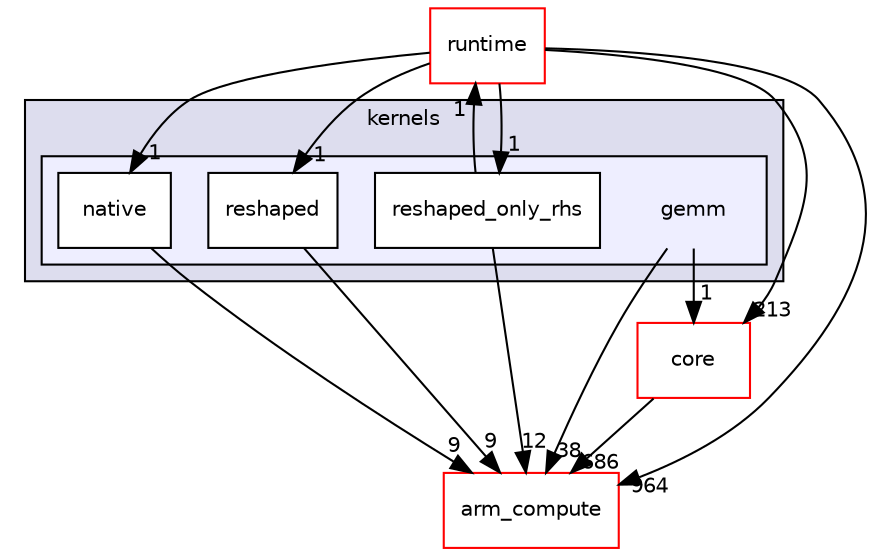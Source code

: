 digraph "src/gpu/cl/kernels/gemm" {
  compound=true
  node [ fontsize="10", fontname="Helvetica"];
  edge [ labelfontsize="10", labelfontname="Helvetica"];
  subgraph clusterdir_d31afe59158d6d6f352f20563e96492f {
    graph [ bgcolor="#ddddee", pencolor="black", label="kernels" fontname="Helvetica", fontsize="10", URL="dir_d31afe59158d6d6f352f20563e96492f.xhtml"]
  subgraph clusterdir_018e5f183895eab11e8c75deb74ae4bb {
    graph [ bgcolor="#eeeeff", pencolor="black", label="" URL="dir_018e5f183895eab11e8c75deb74ae4bb.xhtml"];
    dir_018e5f183895eab11e8c75deb74ae4bb [shape=plaintext label="gemm"];
  dir_8b93d571e43f0b90a570a7b1731747a1 [shape=box label="native" fillcolor="white" style="filled" URL="dir_8b93d571e43f0b90a570a7b1731747a1.xhtml"];
  dir_7e51e2191c59fe0f65a82062003fc36b [shape=box label="reshaped" fillcolor="white" style="filled" URL="dir_7e51e2191c59fe0f65a82062003fc36b.xhtml"];
  dir_c6955f08e50d4fff46ce30cbeba13c1d [shape=box label="reshaped_only_rhs" fillcolor="white" style="filled" URL="dir_c6955f08e50d4fff46ce30cbeba13c1d.xhtml"];
  }
  }
  dir_214608ef36d61442cb2b0c1c4e9a7def [shape=box label="arm_compute" fillcolor="white" style="filled" color="red" URL="dir_214608ef36d61442cb2b0c1c4e9a7def.xhtml"];
  dir_aebb8dcc11953d78e620bbef0b9e2183 [shape=box label="core" fillcolor="white" style="filled" color="red" URL="dir_aebb8dcc11953d78e620bbef0b9e2183.xhtml"];
  dir_bf9f26469d00835ba20ff8d80ee5a804 [shape=box label="runtime" fillcolor="white" style="filled" color="red" URL="dir_bf9f26469d00835ba20ff8d80ee5a804.xhtml"];
  dir_c6955f08e50d4fff46ce30cbeba13c1d->dir_214608ef36d61442cb2b0c1c4e9a7def [headlabel="12", labeldistance=1.5 headhref="dir_000520_000000.xhtml"];
  dir_c6955f08e50d4fff46ce30cbeba13c1d->dir_bf9f26469d00835ba20ff8d80ee5a804 [headlabel="1", labeldistance=1.5 headhref="dir_000520_000035.xhtml"];
  dir_8b93d571e43f0b90a570a7b1731747a1->dir_214608ef36d61442cb2b0c1c4e9a7def [headlabel="9", labeldistance=1.5 headhref="dir_000518_000000.xhtml"];
  dir_018e5f183895eab11e8c75deb74ae4bb->dir_214608ef36d61442cb2b0c1c4e9a7def [headlabel="38", labeldistance=1.5 headhref="dir_000517_000000.xhtml"];
  dir_018e5f183895eab11e8c75deb74ae4bb->dir_aebb8dcc11953d78e620bbef0b9e2183 [headlabel="1", labeldistance=1.5 headhref="dir_000517_000017.xhtml"];
  dir_aebb8dcc11953d78e620bbef0b9e2183->dir_214608ef36d61442cb2b0c1c4e9a7def [headlabel="686", labeldistance=1.5 headhref="dir_000017_000000.xhtml"];
  dir_bf9f26469d00835ba20ff8d80ee5a804->dir_214608ef36d61442cb2b0c1c4e9a7def [headlabel="964", labeldistance=1.5 headhref="dir_000035_000000.xhtml"];
  dir_bf9f26469d00835ba20ff8d80ee5a804->dir_7e51e2191c59fe0f65a82062003fc36b [headlabel="1", labeldistance=1.5 headhref="dir_000035_000519.xhtml"];
  dir_bf9f26469d00835ba20ff8d80ee5a804->dir_8b93d571e43f0b90a570a7b1731747a1 [headlabel="1", labeldistance=1.5 headhref="dir_000035_000518.xhtml"];
  dir_bf9f26469d00835ba20ff8d80ee5a804->dir_aebb8dcc11953d78e620bbef0b9e2183 [headlabel="213", labeldistance=1.5 headhref="dir_000035_000017.xhtml"];
  dir_bf9f26469d00835ba20ff8d80ee5a804->dir_c6955f08e50d4fff46ce30cbeba13c1d [headlabel="1", labeldistance=1.5 headhref="dir_000035_000520.xhtml"];
  dir_7e51e2191c59fe0f65a82062003fc36b->dir_214608ef36d61442cb2b0c1c4e9a7def [headlabel="9", labeldistance=1.5 headhref="dir_000519_000000.xhtml"];
}
